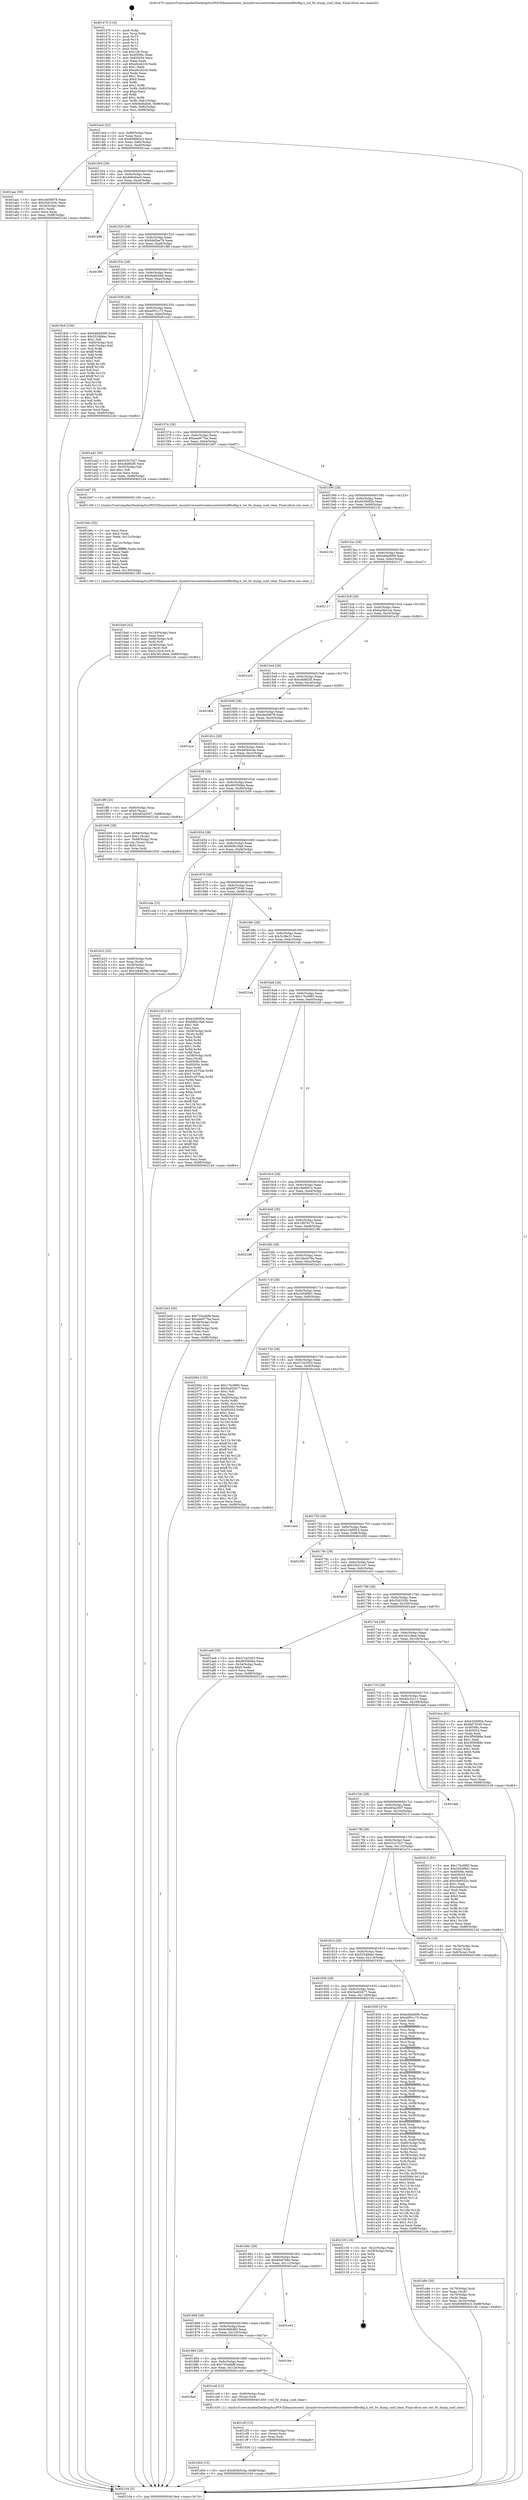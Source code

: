 digraph "0x401470" {
  label = "0x401470 (/mnt/c/Users/mathe/Desktop/tcc/POCII/binaries/extr_linuxdriversnetwirelessinteliwlwififwdbg.h_iwl_fw_dump_conf_clear_Final-ollvm.out::main(0))"
  labelloc = "t"
  node[shape=record]

  Entry [label="",width=0.3,height=0.3,shape=circle,fillcolor=black,style=filled]
  "0x4014e4" [label="{
     0x4014e4 [32]\l
     | [instrs]\l
     &nbsp;&nbsp;0x4014e4 \<+6\>: mov -0x88(%rbp),%eax\l
     &nbsp;&nbsp;0x4014ea \<+2\>: mov %eax,%ecx\l
     &nbsp;&nbsp;0x4014ec \<+6\>: sub $0x858893c3,%ecx\l
     &nbsp;&nbsp;0x4014f2 \<+6\>: mov %eax,-0x9c(%rbp)\l
     &nbsp;&nbsp;0x4014f8 \<+6\>: mov %ecx,-0xa0(%rbp)\l
     &nbsp;&nbsp;0x4014fe \<+6\>: je 0000000000401aac \<main+0x63c\>\l
  }"]
  "0x401aac" [label="{
     0x401aac [30]\l
     | [instrs]\l
     &nbsp;&nbsp;0x401aac \<+5\>: mov $0xcde56678,%eax\l
     &nbsp;&nbsp;0x401ab1 \<+5\>: mov $0x35d102fc,%ecx\l
     &nbsp;&nbsp;0x401ab6 \<+3\>: mov -0x34(%rbp),%edx\l
     &nbsp;&nbsp;0x401ab9 \<+3\>: cmp $0x1,%edx\l
     &nbsp;&nbsp;0x401abc \<+3\>: cmovl %ecx,%eax\l
     &nbsp;&nbsp;0x401abf \<+6\>: mov %eax,-0x88(%rbp)\l
     &nbsp;&nbsp;0x401ac5 \<+5\>: jmp 00000000004021d4 \<main+0xd64\>\l
  }"]
  "0x401504" [label="{
     0x401504 [28]\l
     | [instrs]\l
     &nbsp;&nbsp;0x401504 \<+5\>: jmp 0000000000401509 \<main+0x99\>\l
     &nbsp;&nbsp;0x401509 \<+6\>: mov -0x9c(%rbp),%eax\l
     &nbsp;&nbsp;0x40150f \<+5\>: sub $0x8d0e6ac0,%eax\l
     &nbsp;&nbsp;0x401514 \<+6\>: mov %eax,-0xa4(%rbp)\l
     &nbsp;&nbsp;0x40151a \<+6\>: je 0000000000401e99 \<main+0xa29\>\l
  }"]
  Exit [label="",width=0.3,height=0.3,shape=circle,fillcolor=black,style=filled,peripheries=2]
  "0x401e99" [label="{
     0x401e99\l
  }", style=dashed]
  "0x401520" [label="{
     0x401520 [28]\l
     | [instrs]\l
     &nbsp;&nbsp;0x401520 \<+5\>: jmp 0000000000401525 \<main+0xb5\>\l
     &nbsp;&nbsp;0x401525 \<+6\>: mov -0x9c(%rbp),%eax\l
     &nbsp;&nbsp;0x40152b \<+5\>: sub $0x94d5ae79,%eax\l
     &nbsp;&nbsp;0x401530 \<+6\>: mov %eax,-0xa8(%rbp)\l
     &nbsp;&nbsp;0x401536 \<+6\>: je 0000000000401f8f \<main+0xb1f\>\l
  }"]
  "0x401d04" [label="{
     0x401d04 [15]\l
     | [instrs]\l
     &nbsp;&nbsp;0x401d04 \<+10\>: movl $0xd45b5c4a,-0x88(%rbp)\l
     &nbsp;&nbsp;0x401d0e \<+5\>: jmp 00000000004021d4 \<main+0xd64\>\l
  }"]
  "0x401f8f" [label="{
     0x401f8f\l
  }", style=dashed]
  "0x40153c" [label="{
     0x40153c [28]\l
     | [instrs]\l
     &nbsp;&nbsp;0x40153c \<+5\>: jmp 0000000000401541 \<main+0xd1\>\l
     &nbsp;&nbsp;0x401541 \<+6\>: mov -0x9c(%rbp),%eax\l
     &nbsp;&nbsp;0x401547 \<+5\>: sub $0x9e4fa5b6,%eax\l
     &nbsp;&nbsp;0x40154c \<+6\>: mov %eax,-0xac(%rbp)\l
     &nbsp;&nbsp;0x401552 \<+6\>: je 00000000004018c6 \<main+0x456\>\l
  }"]
  "0x401cf5" [label="{
     0x401cf5 [15]\l
     | [instrs]\l
     &nbsp;&nbsp;0x401cf5 \<+4\>: mov -0x60(%rbp),%rax\l
     &nbsp;&nbsp;0x401cf9 \<+3\>: mov (%rax),%rax\l
     &nbsp;&nbsp;0x401cfc \<+3\>: mov %rax,%rdi\l
     &nbsp;&nbsp;0x401cff \<+5\>: call 0000000000401030 \<free@plt\>\l
     | [calls]\l
     &nbsp;&nbsp;0x401030 \{1\} (unknown)\l
  }"]
  "0x4018c6" [label="{
     0x4018c6 [106]\l
     | [instrs]\l
     &nbsp;&nbsp;0x4018c6 \<+5\>: mov $0xb48dd090,%eax\l
     &nbsp;&nbsp;0x4018cb \<+5\>: mov $0x55348dec,%ecx\l
     &nbsp;&nbsp;0x4018d0 \<+2\>: mov $0x1,%dl\l
     &nbsp;&nbsp;0x4018d2 \<+7\>: mov -0x82(%rbp),%sil\l
     &nbsp;&nbsp;0x4018d9 \<+7\>: mov -0x81(%rbp),%dil\l
     &nbsp;&nbsp;0x4018e0 \<+3\>: mov %sil,%r8b\l
     &nbsp;&nbsp;0x4018e3 \<+4\>: xor $0xff,%r8b\l
     &nbsp;&nbsp;0x4018e7 \<+3\>: mov %dil,%r9b\l
     &nbsp;&nbsp;0x4018ea \<+4\>: xor $0xff,%r9b\l
     &nbsp;&nbsp;0x4018ee \<+3\>: xor $0x1,%dl\l
     &nbsp;&nbsp;0x4018f1 \<+3\>: mov %r8b,%r10b\l
     &nbsp;&nbsp;0x4018f4 \<+4\>: and $0xff,%r10b\l
     &nbsp;&nbsp;0x4018f8 \<+3\>: and %dl,%sil\l
     &nbsp;&nbsp;0x4018fb \<+3\>: mov %r9b,%r11b\l
     &nbsp;&nbsp;0x4018fe \<+4\>: and $0xff,%r11b\l
     &nbsp;&nbsp;0x401902 \<+3\>: and %dl,%dil\l
     &nbsp;&nbsp;0x401905 \<+3\>: or %sil,%r10b\l
     &nbsp;&nbsp;0x401908 \<+3\>: or %dil,%r11b\l
     &nbsp;&nbsp;0x40190b \<+3\>: xor %r11b,%r10b\l
     &nbsp;&nbsp;0x40190e \<+3\>: or %r9b,%r8b\l
     &nbsp;&nbsp;0x401911 \<+4\>: xor $0xff,%r8b\l
     &nbsp;&nbsp;0x401915 \<+3\>: or $0x1,%dl\l
     &nbsp;&nbsp;0x401918 \<+3\>: and %dl,%r8b\l
     &nbsp;&nbsp;0x40191b \<+3\>: or %r8b,%r10b\l
     &nbsp;&nbsp;0x40191e \<+4\>: test $0x1,%r10b\l
     &nbsp;&nbsp;0x401922 \<+3\>: cmovne %ecx,%eax\l
     &nbsp;&nbsp;0x401925 \<+6\>: mov %eax,-0x88(%rbp)\l
     &nbsp;&nbsp;0x40192b \<+5\>: jmp 00000000004021d4 \<main+0xd64\>\l
  }"]
  "0x401558" [label="{
     0x401558 [28]\l
     | [instrs]\l
     &nbsp;&nbsp;0x401558 \<+5\>: jmp 000000000040155d \<main+0xed\>\l
     &nbsp;&nbsp;0x40155d \<+6\>: mov -0x9c(%rbp),%eax\l
     &nbsp;&nbsp;0x401563 \<+5\>: sub $0xa0f51c73,%eax\l
     &nbsp;&nbsp;0x401568 \<+6\>: mov %eax,-0xb0(%rbp)\l
     &nbsp;&nbsp;0x40156e \<+6\>: je 0000000000401a42 \<main+0x5d2\>\l
  }"]
  "0x4021d4" [label="{
     0x4021d4 [5]\l
     | [instrs]\l
     &nbsp;&nbsp;0x4021d4 \<+5\>: jmp 00000000004014e4 \<main+0x74\>\l
  }"]
  "0x401470" [label="{
     0x401470 [116]\l
     | [instrs]\l
     &nbsp;&nbsp;0x401470 \<+1\>: push %rbp\l
     &nbsp;&nbsp;0x401471 \<+3\>: mov %rsp,%rbp\l
     &nbsp;&nbsp;0x401474 \<+2\>: push %r15\l
     &nbsp;&nbsp;0x401476 \<+2\>: push %r14\l
     &nbsp;&nbsp;0x401478 \<+2\>: push %r13\l
     &nbsp;&nbsp;0x40147a \<+2\>: push %r12\l
     &nbsp;&nbsp;0x40147c \<+1\>: push %rbx\l
     &nbsp;&nbsp;0x40147d \<+7\>: sub $0x128,%rsp\l
     &nbsp;&nbsp;0x401484 \<+7\>: mov 0x40506c,%eax\l
     &nbsp;&nbsp;0x40148b \<+7\>: mov 0x405054,%ecx\l
     &nbsp;&nbsp;0x401492 \<+2\>: mov %eax,%edx\l
     &nbsp;&nbsp;0x401494 \<+6\>: sub $0xa9ccb2c9,%edx\l
     &nbsp;&nbsp;0x40149a \<+3\>: sub $0x1,%edx\l
     &nbsp;&nbsp;0x40149d \<+6\>: add $0xa9ccb2c9,%edx\l
     &nbsp;&nbsp;0x4014a3 \<+3\>: imul %edx,%eax\l
     &nbsp;&nbsp;0x4014a6 \<+3\>: and $0x1,%eax\l
     &nbsp;&nbsp;0x4014a9 \<+3\>: cmp $0x0,%eax\l
     &nbsp;&nbsp;0x4014ac \<+4\>: sete %r8b\l
     &nbsp;&nbsp;0x4014b0 \<+4\>: and $0x1,%r8b\l
     &nbsp;&nbsp;0x4014b4 \<+7\>: mov %r8b,-0x82(%rbp)\l
     &nbsp;&nbsp;0x4014bb \<+3\>: cmp $0xa,%ecx\l
     &nbsp;&nbsp;0x4014be \<+4\>: setl %r8b\l
     &nbsp;&nbsp;0x4014c2 \<+4\>: and $0x1,%r8b\l
     &nbsp;&nbsp;0x4014c6 \<+7\>: mov %r8b,-0x81(%rbp)\l
     &nbsp;&nbsp;0x4014cd \<+10\>: movl $0x9e4fa5b6,-0x88(%rbp)\l
     &nbsp;&nbsp;0x4014d7 \<+6\>: mov %edi,-0x8c(%rbp)\l
     &nbsp;&nbsp;0x4014dd \<+7\>: mov %rsi,-0x98(%rbp)\l
  }"]
  "0x4018a0" [label="{
     0x4018a0\l
  }", style=dashed]
  "0x401a42" [label="{
     0x401a42 [30]\l
     | [instrs]\l
     &nbsp;&nbsp;0x401a42 \<+5\>: mov $0x523c7027,%eax\l
     &nbsp;&nbsp;0x401a47 \<+5\>: mov $0xc8d8f2f5,%ecx\l
     &nbsp;&nbsp;0x401a4c \<+3\>: mov -0x35(%rbp),%dl\l
     &nbsp;&nbsp;0x401a4f \<+3\>: test $0x1,%dl\l
     &nbsp;&nbsp;0x401a52 \<+3\>: cmovne %ecx,%eax\l
     &nbsp;&nbsp;0x401a55 \<+6\>: mov %eax,-0x88(%rbp)\l
     &nbsp;&nbsp;0x401a5b \<+5\>: jmp 00000000004021d4 \<main+0xd64\>\l
  }"]
  "0x401574" [label="{
     0x401574 [28]\l
     | [instrs]\l
     &nbsp;&nbsp;0x401574 \<+5\>: jmp 0000000000401579 \<main+0x109\>\l
     &nbsp;&nbsp;0x401579 \<+6\>: mov -0x9c(%rbp),%eax\l
     &nbsp;&nbsp;0x40157f \<+5\>: sub $0xaee977ba,%eax\l
     &nbsp;&nbsp;0x401584 \<+6\>: mov %eax,-0xb4(%rbp)\l
     &nbsp;&nbsp;0x40158a \<+6\>: je 0000000000401b67 \<main+0x6f7\>\l
  }"]
  "0x401ce9" [label="{
     0x401ce9 [12]\l
     | [instrs]\l
     &nbsp;&nbsp;0x401ce9 \<+4\>: mov -0x60(%rbp),%rax\l
     &nbsp;&nbsp;0x401ced \<+3\>: mov (%rax),%rdi\l
     &nbsp;&nbsp;0x401cf0 \<+5\>: call 0000000000401450 \<iwl_fw_dump_conf_clear\>\l
     | [calls]\l
     &nbsp;&nbsp;0x401450 \{1\} (/mnt/c/Users/mathe/Desktop/tcc/POCII/binaries/extr_linuxdriversnetwirelessinteliwlwififwdbg.h_iwl_fw_dump_conf_clear_Final-ollvm.out::iwl_fw_dump_conf_clear)\l
  }"]
  "0x401b67" [label="{
     0x401b67 [5]\l
     | [instrs]\l
     &nbsp;&nbsp;0x401b67 \<+5\>: call 0000000000401160 \<next_i\>\l
     | [calls]\l
     &nbsp;&nbsp;0x401160 \{1\} (/mnt/c/Users/mathe/Desktop/tcc/POCII/binaries/extr_linuxdriversnetwirelessinteliwlwififwdbg.h_iwl_fw_dump_conf_clear_Final-ollvm.out::next_i)\l
  }"]
  "0x401590" [label="{
     0x401590 [28]\l
     | [instrs]\l
     &nbsp;&nbsp;0x401590 \<+5\>: jmp 0000000000401595 \<main+0x125\>\l
     &nbsp;&nbsp;0x401595 \<+6\>: mov -0x9c(%rbp),%eax\l
     &nbsp;&nbsp;0x40159b \<+5\>: sub $0xb3360f2b,%eax\l
     &nbsp;&nbsp;0x4015a0 \<+6\>: mov %eax,-0xb8(%rbp)\l
     &nbsp;&nbsp;0x4015a6 \<+6\>: je 000000000040215c \<main+0xcec\>\l
  }"]
  "0x401884" [label="{
     0x401884 [28]\l
     | [instrs]\l
     &nbsp;&nbsp;0x401884 \<+5\>: jmp 0000000000401889 \<main+0x419\>\l
     &nbsp;&nbsp;0x401889 \<+6\>: mov -0x9c(%rbp),%eax\l
     &nbsp;&nbsp;0x40188f \<+5\>: sub $0x725a4bf8,%eax\l
     &nbsp;&nbsp;0x401894 \<+6\>: mov %eax,-0x124(%rbp)\l
     &nbsp;&nbsp;0x40189a \<+6\>: je 0000000000401ce9 \<main+0x879\>\l
  }"]
  "0x40215c" [label="{
     0x40215c\l
  }", style=dashed]
  "0x4015ac" [label="{
     0x4015ac [28]\l
     | [instrs]\l
     &nbsp;&nbsp;0x4015ac \<+5\>: jmp 00000000004015b1 \<main+0x141\>\l
     &nbsp;&nbsp;0x4015b1 \<+6\>: mov -0x9c(%rbp),%eax\l
     &nbsp;&nbsp;0x4015b7 \<+5\>: sub $0xb48dd090,%eax\l
     &nbsp;&nbsp;0x4015bc \<+6\>: mov %eax,-0xbc(%rbp)\l
     &nbsp;&nbsp;0x4015c2 \<+6\>: je 0000000000402117 \<main+0xca7\>\l
  }"]
  "0x401fea" [label="{
     0x401fea\l
  }", style=dashed]
  "0x402117" [label="{
     0x402117\l
  }", style=dashed]
  "0x4015c8" [label="{
     0x4015c8 [28]\l
     | [instrs]\l
     &nbsp;&nbsp;0x4015c8 \<+5\>: jmp 00000000004015cd \<main+0x15d\>\l
     &nbsp;&nbsp;0x4015cd \<+6\>: mov -0x9c(%rbp),%eax\l
     &nbsp;&nbsp;0x4015d3 \<+5\>: sub $0xba36d1ee,%eax\l
     &nbsp;&nbsp;0x4015d8 \<+6\>: mov %eax,-0xc0(%rbp)\l
     &nbsp;&nbsp;0x4015de \<+6\>: je 0000000000401e25 \<main+0x9b5\>\l
  }"]
  "0x401868" [label="{
     0x401868 [28]\l
     | [instrs]\l
     &nbsp;&nbsp;0x401868 \<+5\>: jmp 000000000040186d \<main+0x3fd\>\l
     &nbsp;&nbsp;0x40186d \<+6\>: mov -0x9c(%rbp),%eax\l
     &nbsp;&nbsp;0x401873 \<+5\>: sub $0x6c9dbd83,%eax\l
     &nbsp;&nbsp;0x401878 \<+6\>: mov %eax,-0x120(%rbp)\l
     &nbsp;&nbsp;0x40187e \<+6\>: je 0000000000401fea \<main+0xb7a\>\l
  }"]
  "0x401e25" [label="{
     0x401e25\l
  }", style=dashed]
  "0x4015e4" [label="{
     0x4015e4 [28]\l
     | [instrs]\l
     &nbsp;&nbsp;0x4015e4 \<+5\>: jmp 00000000004015e9 \<main+0x179\>\l
     &nbsp;&nbsp;0x4015e9 \<+6\>: mov -0x9c(%rbp),%eax\l
     &nbsp;&nbsp;0x4015ef \<+5\>: sub $0xc8d8f2f5,%eax\l
     &nbsp;&nbsp;0x4015f4 \<+6\>: mov %eax,-0xc4(%rbp)\l
     &nbsp;&nbsp;0x4015fa \<+6\>: je 0000000000401a60 \<main+0x5f0\>\l
  }"]
  "0x401e43" [label="{
     0x401e43\l
  }", style=dashed]
  "0x401a60" [label="{
     0x401a60\l
  }", style=dashed]
  "0x401600" [label="{
     0x401600 [28]\l
     | [instrs]\l
     &nbsp;&nbsp;0x401600 \<+5\>: jmp 0000000000401605 \<main+0x195\>\l
     &nbsp;&nbsp;0x401605 \<+6\>: mov -0x9c(%rbp),%eax\l
     &nbsp;&nbsp;0x40160b \<+5\>: sub $0xcde56678,%eax\l
     &nbsp;&nbsp;0x401610 \<+6\>: mov %eax,-0xc8(%rbp)\l
     &nbsp;&nbsp;0x401616 \<+6\>: je 0000000000401aca \<main+0x65a\>\l
  }"]
  "0x40184c" [label="{
     0x40184c [28]\l
     | [instrs]\l
     &nbsp;&nbsp;0x40184c \<+5\>: jmp 0000000000401851 \<main+0x3e1\>\l
     &nbsp;&nbsp;0x401851 \<+6\>: mov -0x9c(%rbp),%eax\l
     &nbsp;&nbsp;0x401857 \<+5\>: sub $0x60af7b6e,%eax\l
     &nbsp;&nbsp;0x40185c \<+6\>: mov %eax,-0x11c(%rbp)\l
     &nbsp;&nbsp;0x401862 \<+6\>: je 0000000000401e43 \<main+0x9d3\>\l
  }"]
  "0x401aca" [label="{
     0x401aca\l
  }", style=dashed]
  "0x40161c" [label="{
     0x40161c [28]\l
     | [instrs]\l
     &nbsp;&nbsp;0x40161c \<+5\>: jmp 0000000000401621 \<main+0x1b1\>\l
     &nbsp;&nbsp;0x401621 \<+6\>: mov -0x9c(%rbp),%eax\l
     &nbsp;&nbsp;0x401627 \<+5\>: sub $0xd45b5c4a,%eax\l
     &nbsp;&nbsp;0x40162c \<+6\>: mov %eax,-0xcc(%rbp)\l
     &nbsp;&nbsp;0x401632 \<+6\>: je 0000000000401ff9 \<main+0xb89\>\l
  }"]
  "0x402105" [label="{
     0x402105 [18]\l
     | [instrs]\l
     &nbsp;&nbsp;0x402105 \<+3\>: mov -0x2c(%rbp),%eax\l
     &nbsp;&nbsp;0x402108 \<+4\>: lea -0x28(%rbp),%rsp\l
     &nbsp;&nbsp;0x40210c \<+1\>: pop %rbx\l
     &nbsp;&nbsp;0x40210d \<+2\>: pop %r12\l
     &nbsp;&nbsp;0x40210f \<+2\>: pop %r13\l
     &nbsp;&nbsp;0x402111 \<+2\>: pop %r14\l
     &nbsp;&nbsp;0x402113 \<+2\>: pop %r15\l
     &nbsp;&nbsp;0x402115 \<+1\>: pop %rbp\l
     &nbsp;&nbsp;0x402116 \<+1\>: ret\l
  }"]
  "0x401ff9" [label="{
     0x401ff9 [25]\l
     | [instrs]\l
     &nbsp;&nbsp;0x401ff9 \<+4\>: mov -0x80(%rbp),%rax\l
     &nbsp;&nbsp;0x401ffd \<+6\>: movl $0x0,(%rax)\l
     &nbsp;&nbsp;0x402003 \<+10\>: movl $0x465a2007,-0x88(%rbp)\l
     &nbsp;&nbsp;0x40200d \<+5\>: jmp 00000000004021d4 \<main+0xd64\>\l
  }"]
  "0x401638" [label="{
     0x401638 [28]\l
     | [instrs]\l
     &nbsp;&nbsp;0x401638 \<+5\>: jmp 000000000040163d \<main+0x1cd\>\l
     &nbsp;&nbsp;0x40163d \<+6\>: mov -0x9c(%rbp),%eax\l
     &nbsp;&nbsp;0x401643 \<+5\>: sub $0xd65560be,%eax\l
     &nbsp;&nbsp;0x401648 \<+6\>: mov %eax,-0xd0(%rbp)\l
     &nbsp;&nbsp;0x40164e \<+6\>: je 0000000000401b06 \<main+0x696\>\l
  }"]
  "0x401ba0" [label="{
     0x401ba0 [42]\l
     | [instrs]\l
     &nbsp;&nbsp;0x401ba0 \<+6\>: mov -0x130(%rbp),%ecx\l
     &nbsp;&nbsp;0x401ba6 \<+3\>: imul %eax,%ecx\l
     &nbsp;&nbsp;0x401ba9 \<+4\>: mov -0x60(%rbp),%r8\l
     &nbsp;&nbsp;0x401bad \<+3\>: mov (%r8),%r8\l
     &nbsp;&nbsp;0x401bb0 \<+4\>: mov -0x58(%rbp),%r9\l
     &nbsp;&nbsp;0x401bb4 \<+3\>: movslq (%r9),%r9\l
     &nbsp;&nbsp;0x401bb7 \<+4\>: mov %ecx,(%r8,%r9,4)\l
     &nbsp;&nbsp;0x401bbb \<+10\>: movl $0x3d1cfeee,-0x88(%rbp)\l
     &nbsp;&nbsp;0x401bc5 \<+5\>: jmp 00000000004021d4 \<main+0xd64\>\l
  }"]
  "0x401b06" [label="{
     0x401b06 [29]\l
     | [instrs]\l
     &nbsp;&nbsp;0x401b06 \<+4\>: mov -0x68(%rbp),%rax\l
     &nbsp;&nbsp;0x401b0a \<+6\>: movl $0x1,(%rax)\l
     &nbsp;&nbsp;0x401b10 \<+4\>: mov -0x68(%rbp),%rax\l
     &nbsp;&nbsp;0x401b14 \<+3\>: movslq (%rax),%rax\l
     &nbsp;&nbsp;0x401b17 \<+4\>: shl $0x2,%rax\l
     &nbsp;&nbsp;0x401b1b \<+3\>: mov %rax,%rdi\l
     &nbsp;&nbsp;0x401b1e \<+5\>: call 0000000000401050 \<malloc@plt\>\l
     | [calls]\l
     &nbsp;&nbsp;0x401050 \{1\} (unknown)\l
  }"]
  "0x401654" [label="{
     0x401654 [28]\l
     | [instrs]\l
     &nbsp;&nbsp;0x401654 \<+5\>: jmp 0000000000401659 \<main+0x1e9\>\l
     &nbsp;&nbsp;0x401659 \<+6\>: mov -0x9c(%rbp),%eax\l
     &nbsp;&nbsp;0x40165f \<+5\>: sub $0xfd6b18a6,%eax\l
     &nbsp;&nbsp;0x401664 \<+6\>: mov %eax,-0xd4(%rbp)\l
     &nbsp;&nbsp;0x40166a \<+6\>: je 0000000000401cda \<main+0x86a\>\l
  }"]
  "0x401b6c" [label="{
     0x401b6c [52]\l
     | [instrs]\l
     &nbsp;&nbsp;0x401b6c \<+2\>: xor %ecx,%ecx\l
     &nbsp;&nbsp;0x401b6e \<+5\>: mov $0x2,%edx\l
     &nbsp;&nbsp;0x401b73 \<+6\>: mov %edx,-0x12c(%rbp)\l
     &nbsp;&nbsp;0x401b79 \<+1\>: cltd\l
     &nbsp;&nbsp;0x401b7a \<+6\>: mov -0x12c(%rbp),%esi\l
     &nbsp;&nbsp;0x401b80 \<+2\>: idiv %esi\l
     &nbsp;&nbsp;0x401b82 \<+6\>: imul $0xfffffffe,%edx,%edx\l
     &nbsp;&nbsp;0x401b88 \<+2\>: mov %ecx,%edi\l
     &nbsp;&nbsp;0x401b8a \<+2\>: sub %edx,%edi\l
     &nbsp;&nbsp;0x401b8c \<+2\>: mov %ecx,%edx\l
     &nbsp;&nbsp;0x401b8e \<+3\>: sub $0x1,%edx\l
     &nbsp;&nbsp;0x401b91 \<+2\>: add %edx,%edi\l
     &nbsp;&nbsp;0x401b93 \<+2\>: sub %edi,%ecx\l
     &nbsp;&nbsp;0x401b95 \<+6\>: mov %ecx,-0x130(%rbp)\l
     &nbsp;&nbsp;0x401b9b \<+5\>: call 0000000000401160 \<next_i\>\l
     | [calls]\l
     &nbsp;&nbsp;0x401160 \{1\} (/mnt/c/Users/mathe/Desktop/tcc/POCII/binaries/extr_linuxdriversnetwirelessinteliwlwififwdbg.h_iwl_fw_dump_conf_clear_Final-ollvm.out::next_i)\l
  }"]
  "0x401cda" [label="{
     0x401cda [15]\l
     | [instrs]\l
     &nbsp;&nbsp;0x401cda \<+10\>: movl $0x1bb4476e,-0x88(%rbp)\l
     &nbsp;&nbsp;0x401ce4 \<+5\>: jmp 00000000004021d4 \<main+0xd64\>\l
  }"]
  "0x401670" [label="{
     0x401670 [28]\l
     | [instrs]\l
     &nbsp;&nbsp;0x401670 \<+5\>: jmp 0000000000401675 \<main+0x205\>\l
     &nbsp;&nbsp;0x401675 \<+6\>: mov -0x9c(%rbp),%eax\l
     &nbsp;&nbsp;0x40167b \<+5\>: sub $0xfef73540,%eax\l
     &nbsp;&nbsp;0x401680 \<+6\>: mov %eax,-0xd8(%rbp)\l
     &nbsp;&nbsp;0x401686 \<+6\>: je 0000000000401c25 \<main+0x7b5\>\l
  }"]
  "0x401b23" [label="{
     0x401b23 [32]\l
     | [instrs]\l
     &nbsp;&nbsp;0x401b23 \<+4\>: mov -0x60(%rbp),%rdi\l
     &nbsp;&nbsp;0x401b27 \<+3\>: mov %rax,(%rdi)\l
     &nbsp;&nbsp;0x401b2a \<+4\>: mov -0x58(%rbp),%rax\l
     &nbsp;&nbsp;0x401b2e \<+6\>: movl $0x0,(%rax)\l
     &nbsp;&nbsp;0x401b34 \<+10\>: movl $0x1bb4476e,-0x88(%rbp)\l
     &nbsp;&nbsp;0x401b3e \<+5\>: jmp 00000000004021d4 \<main+0xd64\>\l
  }"]
  "0x401c25" [label="{
     0x401c25 [181]\l
     | [instrs]\l
     &nbsp;&nbsp;0x401c25 \<+5\>: mov $0xb3360f2b,%eax\l
     &nbsp;&nbsp;0x401c2a \<+5\>: mov $0xfd6b18a6,%ecx\l
     &nbsp;&nbsp;0x401c2f \<+2\>: mov $0x1,%dl\l
     &nbsp;&nbsp;0x401c31 \<+2\>: xor %esi,%esi\l
     &nbsp;&nbsp;0x401c33 \<+4\>: mov -0x58(%rbp),%rdi\l
     &nbsp;&nbsp;0x401c37 \<+3\>: mov (%rdi),%r8d\l
     &nbsp;&nbsp;0x401c3a \<+3\>: mov %esi,%r9d\l
     &nbsp;&nbsp;0x401c3d \<+3\>: sub %r8d,%r9d\l
     &nbsp;&nbsp;0x401c40 \<+3\>: mov %esi,%r8d\l
     &nbsp;&nbsp;0x401c43 \<+4\>: sub $0x1,%r8d\l
     &nbsp;&nbsp;0x401c47 \<+3\>: add %r8d,%r9d\l
     &nbsp;&nbsp;0x401c4a \<+3\>: sub %r9d,%esi\l
     &nbsp;&nbsp;0x401c4d \<+4\>: mov -0x58(%rbp),%rdi\l
     &nbsp;&nbsp;0x401c51 \<+2\>: mov %esi,(%rdi)\l
     &nbsp;&nbsp;0x401c53 \<+7\>: mov 0x40506c,%esi\l
     &nbsp;&nbsp;0x401c5a \<+8\>: mov 0x405054,%r8d\l
     &nbsp;&nbsp;0x401c62 \<+3\>: mov %esi,%r9d\l
     &nbsp;&nbsp;0x401c65 \<+7\>: add $0x91e075da,%r9d\l
     &nbsp;&nbsp;0x401c6c \<+4\>: sub $0x1,%r9d\l
     &nbsp;&nbsp;0x401c70 \<+7\>: sub $0x91e075da,%r9d\l
     &nbsp;&nbsp;0x401c77 \<+4\>: imul %r9d,%esi\l
     &nbsp;&nbsp;0x401c7b \<+3\>: and $0x1,%esi\l
     &nbsp;&nbsp;0x401c7e \<+3\>: cmp $0x0,%esi\l
     &nbsp;&nbsp;0x401c81 \<+4\>: sete %r10b\l
     &nbsp;&nbsp;0x401c85 \<+4\>: cmp $0xa,%r8d\l
     &nbsp;&nbsp;0x401c89 \<+4\>: setl %r11b\l
     &nbsp;&nbsp;0x401c8d \<+3\>: mov %r10b,%bl\l
     &nbsp;&nbsp;0x401c90 \<+3\>: xor $0xff,%bl\l
     &nbsp;&nbsp;0x401c93 \<+3\>: mov %r11b,%r14b\l
     &nbsp;&nbsp;0x401c96 \<+4\>: xor $0xff,%r14b\l
     &nbsp;&nbsp;0x401c9a \<+3\>: xor $0x0,%dl\l
     &nbsp;&nbsp;0x401c9d \<+3\>: mov %bl,%r15b\l
     &nbsp;&nbsp;0x401ca0 \<+4\>: and $0x0,%r15b\l
     &nbsp;&nbsp;0x401ca4 \<+3\>: and %dl,%r10b\l
     &nbsp;&nbsp;0x401ca7 \<+3\>: mov %r14b,%r12b\l
     &nbsp;&nbsp;0x401caa \<+4\>: and $0x0,%r12b\l
     &nbsp;&nbsp;0x401cae \<+3\>: and %dl,%r11b\l
     &nbsp;&nbsp;0x401cb1 \<+3\>: or %r10b,%r15b\l
     &nbsp;&nbsp;0x401cb4 \<+3\>: or %r11b,%r12b\l
     &nbsp;&nbsp;0x401cb7 \<+3\>: xor %r12b,%r15b\l
     &nbsp;&nbsp;0x401cba \<+3\>: or %r14b,%bl\l
     &nbsp;&nbsp;0x401cbd \<+3\>: xor $0xff,%bl\l
     &nbsp;&nbsp;0x401cc0 \<+3\>: or $0x0,%dl\l
     &nbsp;&nbsp;0x401cc3 \<+2\>: and %dl,%bl\l
     &nbsp;&nbsp;0x401cc5 \<+3\>: or %bl,%r15b\l
     &nbsp;&nbsp;0x401cc8 \<+4\>: test $0x1,%r15b\l
     &nbsp;&nbsp;0x401ccc \<+3\>: cmovne %ecx,%eax\l
     &nbsp;&nbsp;0x401ccf \<+6\>: mov %eax,-0x88(%rbp)\l
     &nbsp;&nbsp;0x401cd5 \<+5\>: jmp 00000000004021d4 \<main+0xd64\>\l
  }"]
  "0x40168c" [label="{
     0x40168c [28]\l
     | [instrs]\l
     &nbsp;&nbsp;0x40168c \<+5\>: jmp 0000000000401691 \<main+0x221\>\l
     &nbsp;&nbsp;0x401691 \<+6\>: mov -0x9c(%rbp),%eax\l
     &nbsp;&nbsp;0x401697 \<+5\>: sub $0x5c36e31,%eax\l
     &nbsp;&nbsp;0x40169c \<+6\>: mov %eax,-0xdc(%rbp)\l
     &nbsp;&nbsp;0x4016a2 \<+6\>: je 00000000004021ab \<main+0xd3b\>\l
  }"]
  "0x401a8e" [label="{
     0x401a8e [30]\l
     | [instrs]\l
     &nbsp;&nbsp;0x401a8e \<+4\>: mov -0x70(%rbp),%rdi\l
     &nbsp;&nbsp;0x401a92 \<+2\>: mov %eax,(%rdi)\l
     &nbsp;&nbsp;0x401a94 \<+4\>: mov -0x70(%rbp),%rdi\l
     &nbsp;&nbsp;0x401a98 \<+2\>: mov (%rdi),%eax\l
     &nbsp;&nbsp;0x401a9a \<+3\>: mov %eax,-0x34(%rbp)\l
     &nbsp;&nbsp;0x401a9d \<+10\>: movl $0x858893c3,-0x88(%rbp)\l
     &nbsp;&nbsp;0x401aa7 \<+5\>: jmp 00000000004021d4 \<main+0xd64\>\l
  }"]
  "0x4021ab" [label="{
     0x4021ab\l
  }", style=dashed]
  "0x4016a8" [label="{
     0x4016a8 [28]\l
     | [instrs]\l
     &nbsp;&nbsp;0x4016a8 \<+5\>: jmp 00000000004016ad \<main+0x23d\>\l
     &nbsp;&nbsp;0x4016ad \<+6\>: mov -0x9c(%rbp),%eax\l
     &nbsp;&nbsp;0x4016b3 \<+5\>: sub $0x17bc99f3,%eax\l
     &nbsp;&nbsp;0x4016b8 \<+6\>: mov %eax,-0xe0(%rbp)\l
     &nbsp;&nbsp;0x4016be \<+6\>: je 00000000004021bf \<main+0xd4f\>\l
  }"]
  "0x401830" [label="{
     0x401830 [28]\l
     | [instrs]\l
     &nbsp;&nbsp;0x401830 \<+5\>: jmp 0000000000401835 \<main+0x3c5\>\l
     &nbsp;&nbsp;0x401835 \<+6\>: mov -0x9c(%rbp),%eax\l
     &nbsp;&nbsp;0x40183b \<+5\>: sub $0x5a402b77,%eax\l
     &nbsp;&nbsp;0x401840 \<+6\>: mov %eax,-0x118(%rbp)\l
     &nbsp;&nbsp;0x401846 \<+6\>: je 0000000000402105 \<main+0xc95\>\l
  }"]
  "0x4021bf" [label="{
     0x4021bf\l
  }", style=dashed]
  "0x4016c4" [label="{
     0x4016c4 [28]\l
     | [instrs]\l
     &nbsp;&nbsp;0x4016c4 \<+5\>: jmp 00000000004016c9 \<main+0x259\>\l
     &nbsp;&nbsp;0x4016c9 \<+6\>: mov -0x9c(%rbp),%eax\l
     &nbsp;&nbsp;0x4016cf \<+5\>: sub $0x18e06f12,%eax\l
     &nbsp;&nbsp;0x4016d4 \<+6\>: mov %eax,-0xe4(%rbp)\l
     &nbsp;&nbsp;0x4016da \<+6\>: je 0000000000401d13 \<main+0x8a3\>\l
  }"]
  "0x401930" [label="{
     0x401930 [274]\l
     | [instrs]\l
     &nbsp;&nbsp;0x401930 \<+5\>: mov $0xb48dd090,%eax\l
     &nbsp;&nbsp;0x401935 \<+5\>: mov $0xa0f51c73,%ecx\l
     &nbsp;&nbsp;0x40193a \<+2\>: xor %edx,%edx\l
     &nbsp;&nbsp;0x40193c \<+3\>: mov %rsp,%rsi\l
     &nbsp;&nbsp;0x40193f \<+4\>: add $0xfffffffffffffff0,%rsi\l
     &nbsp;&nbsp;0x401943 \<+3\>: mov %rsi,%rsp\l
     &nbsp;&nbsp;0x401946 \<+4\>: mov %rsi,-0x80(%rbp)\l
     &nbsp;&nbsp;0x40194a \<+3\>: mov %rsp,%rsi\l
     &nbsp;&nbsp;0x40194d \<+4\>: add $0xfffffffffffffff0,%rsi\l
     &nbsp;&nbsp;0x401951 \<+3\>: mov %rsi,%rsp\l
     &nbsp;&nbsp;0x401954 \<+3\>: mov %rsp,%rdi\l
     &nbsp;&nbsp;0x401957 \<+4\>: add $0xfffffffffffffff0,%rdi\l
     &nbsp;&nbsp;0x40195b \<+3\>: mov %rdi,%rsp\l
     &nbsp;&nbsp;0x40195e \<+4\>: mov %rdi,-0x78(%rbp)\l
     &nbsp;&nbsp;0x401962 \<+3\>: mov %rsp,%rdi\l
     &nbsp;&nbsp;0x401965 \<+4\>: add $0xfffffffffffffff0,%rdi\l
     &nbsp;&nbsp;0x401969 \<+3\>: mov %rdi,%rsp\l
     &nbsp;&nbsp;0x40196c \<+4\>: mov %rdi,-0x70(%rbp)\l
     &nbsp;&nbsp;0x401970 \<+3\>: mov %rsp,%rdi\l
     &nbsp;&nbsp;0x401973 \<+4\>: add $0xfffffffffffffff0,%rdi\l
     &nbsp;&nbsp;0x401977 \<+3\>: mov %rdi,%rsp\l
     &nbsp;&nbsp;0x40197a \<+4\>: mov %rdi,-0x68(%rbp)\l
     &nbsp;&nbsp;0x40197e \<+3\>: mov %rsp,%rdi\l
     &nbsp;&nbsp;0x401981 \<+4\>: add $0xfffffffffffffff0,%rdi\l
     &nbsp;&nbsp;0x401985 \<+3\>: mov %rdi,%rsp\l
     &nbsp;&nbsp;0x401988 \<+4\>: mov %rdi,-0x60(%rbp)\l
     &nbsp;&nbsp;0x40198c \<+3\>: mov %rsp,%rdi\l
     &nbsp;&nbsp;0x40198f \<+4\>: add $0xfffffffffffffff0,%rdi\l
     &nbsp;&nbsp;0x401993 \<+3\>: mov %rdi,%rsp\l
     &nbsp;&nbsp;0x401996 \<+4\>: mov %rdi,-0x58(%rbp)\l
     &nbsp;&nbsp;0x40199a \<+3\>: mov %rsp,%rdi\l
     &nbsp;&nbsp;0x40199d \<+4\>: add $0xfffffffffffffff0,%rdi\l
     &nbsp;&nbsp;0x4019a1 \<+3\>: mov %rdi,%rsp\l
     &nbsp;&nbsp;0x4019a4 \<+4\>: mov %rdi,-0x50(%rbp)\l
     &nbsp;&nbsp;0x4019a8 \<+3\>: mov %rsp,%rdi\l
     &nbsp;&nbsp;0x4019ab \<+4\>: add $0xfffffffffffffff0,%rdi\l
     &nbsp;&nbsp;0x4019af \<+3\>: mov %rdi,%rsp\l
     &nbsp;&nbsp;0x4019b2 \<+4\>: mov %rdi,-0x48(%rbp)\l
     &nbsp;&nbsp;0x4019b6 \<+3\>: mov %rsp,%rdi\l
     &nbsp;&nbsp;0x4019b9 \<+4\>: add $0xfffffffffffffff0,%rdi\l
     &nbsp;&nbsp;0x4019bd \<+3\>: mov %rdi,%rsp\l
     &nbsp;&nbsp;0x4019c0 \<+4\>: mov %rdi,-0x40(%rbp)\l
     &nbsp;&nbsp;0x4019c4 \<+4\>: mov -0x80(%rbp),%rdi\l
     &nbsp;&nbsp;0x4019c8 \<+6\>: movl $0x0,(%rdi)\l
     &nbsp;&nbsp;0x4019ce \<+7\>: mov -0x8c(%rbp),%r8d\l
     &nbsp;&nbsp;0x4019d5 \<+3\>: mov %r8d,(%rsi)\l
     &nbsp;&nbsp;0x4019d8 \<+4\>: mov -0x78(%rbp),%rdi\l
     &nbsp;&nbsp;0x4019dc \<+7\>: mov -0x98(%rbp),%r9\l
     &nbsp;&nbsp;0x4019e3 \<+3\>: mov %r9,(%rdi)\l
     &nbsp;&nbsp;0x4019e6 \<+3\>: cmpl $0x2,(%rsi)\l
     &nbsp;&nbsp;0x4019e9 \<+4\>: setne %r10b\l
     &nbsp;&nbsp;0x4019ed \<+4\>: and $0x1,%r10b\l
     &nbsp;&nbsp;0x4019f1 \<+4\>: mov %r10b,-0x35(%rbp)\l
     &nbsp;&nbsp;0x4019f5 \<+8\>: mov 0x40506c,%r11d\l
     &nbsp;&nbsp;0x4019fd \<+7\>: mov 0x405054,%ebx\l
     &nbsp;&nbsp;0x401a04 \<+3\>: sub $0x1,%edx\l
     &nbsp;&nbsp;0x401a07 \<+3\>: mov %r11d,%r14d\l
     &nbsp;&nbsp;0x401a0a \<+3\>: add %edx,%r14d\l
     &nbsp;&nbsp;0x401a0d \<+4\>: imul %r14d,%r11d\l
     &nbsp;&nbsp;0x401a11 \<+4\>: and $0x1,%r11d\l
     &nbsp;&nbsp;0x401a15 \<+4\>: cmp $0x0,%r11d\l
     &nbsp;&nbsp;0x401a19 \<+4\>: sete %r10b\l
     &nbsp;&nbsp;0x401a1d \<+3\>: cmp $0xa,%ebx\l
     &nbsp;&nbsp;0x401a20 \<+4\>: setl %r15b\l
     &nbsp;&nbsp;0x401a24 \<+3\>: mov %r10b,%r12b\l
     &nbsp;&nbsp;0x401a27 \<+3\>: and %r15b,%r12b\l
     &nbsp;&nbsp;0x401a2a \<+3\>: xor %r15b,%r10b\l
     &nbsp;&nbsp;0x401a2d \<+3\>: or %r10b,%r12b\l
     &nbsp;&nbsp;0x401a30 \<+4\>: test $0x1,%r12b\l
     &nbsp;&nbsp;0x401a34 \<+3\>: cmovne %ecx,%eax\l
     &nbsp;&nbsp;0x401a37 \<+6\>: mov %eax,-0x88(%rbp)\l
     &nbsp;&nbsp;0x401a3d \<+5\>: jmp 00000000004021d4 \<main+0xd64\>\l
  }"]
  "0x401d13" [label="{
     0x401d13\l
  }", style=dashed]
  "0x4016e0" [label="{
     0x4016e0 [28]\l
     | [instrs]\l
     &nbsp;&nbsp;0x4016e0 \<+5\>: jmp 00000000004016e5 \<main+0x275\>\l
     &nbsp;&nbsp;0x4016e5 \<+6\>: mov -0x9c(%rbp),%eax\l
     &nbsp;&nbsp;0x4016eb \<+5\>: sub $0x19976170,%eax\l
     &nbsp;&nbsp;0x4016f0 \<+6\>: mov %eax,-0xe8(%rbp)\l
     &nbsp;&nbsp;0x4016f6 \<+6\>: je 0000000000402186 \<main+0xd16\>\l
  }"]
  "0x401814" [label="{
     0x401814 [28]\l
     | [instrs]\l
     &nbsp;&nbsp;0x401814 \<+5\>: jmp 0000000000401819 \<main+0x3a9\>\l
     &nbsp;&nbsp;0x401819 \<+6\>: mov -0x9c(%rbp),%eax\l
     &nbsp;&nbsp;0x40181f \<+5\>: sub $0x55348dec,%eax\l
     &nbsp;&nbsp;0x401824 \<+6\>: mov %eax,-0x114(%rbp)\l
     &nbsp;&nbsp;0x40182a \<+6\>: je 0000000000401930 \<main+0x4c0\>\l
  }"]
  "0x402186" [label="{
     0x402186\l
  }", style=dashed]
  "0x4016fc" [label="{
     0x4016fc [28]\l
     | [instrs]\l
     &nbsp;&nbsp;0x4016fc \<+5\>: jmp 0000000000401701 \<main+0x291\>\l
     &nbsp;&nbsp;0x401701 \<+6\>: mov -0x9c(%rbp),%eax\l
     &nbsp;&nbsp;0x401707 \<+5\>: sub $0x1bb4476e,%eax\l
     &nbsp;&nbsp;0x40170c \<+6\>: mov %eax,-0xec(%rbp)\l
     &nbsp;&nbsp;0x401712 \<+6\>: je 0000000000401b43 \<main+0x6d3\>\l
  }"]
  "0x401a7e" [label="{
     0x401a7e [16]\l
     | [instrs]\l
     &nbsp;&nbsp;0x401a7e \<+4\>: mov -0x78(%rbp),%rax\l
     &nbsp;&nbsp;0x401a82 \<+3\>: mov (%rax),%rax\l
     &nbsp;&nbsp;0x401a85 \<+4\>: mov 0x8(%rax),%rdi\l
     &nbsp;&nbsp;0x401a89 \<+5\>: call 0000000000401060 \<atoi@plt\>\l
     | [calls]\l
     &nbsp;&nbsp;0x401060 \{1\} (unknown)\l
  }"]
  "0x401b43" [label="{
     0x401b43 [36]\l
     | [instrs]\l
     &nbsp;&nbsp;0x401b43 \<+5\>: mov $0x725a4bf8,%eax\l
     &nbsp;&nbsp;0x401b48 \<+5\>: mov $0xaee977ba,%ecx\l
     &nbsp;&nbsp;0x401b4d \<+4\>: mov -0x58(%rbp),%rdx\l
     &nbsp;&nbsp;0x401b51 \<+2\>: mov (%rdx),%esi\l
     &nbsp;&nbsp;0x401b53 \<+4\>: mov -0x68(%rbp),%rdx\l
     &nbsp;&nbsp;0x401b57 \<+2\>: cmp (%rdx),%esi\l
     &nbsp;&nbsp;0x401b59 \<+3\>: cmovl %ecx,%eax\l
     &nbsp;&nbsp;0x401b5c \<+6\>: mov %eax,-0x88(%rbp)\l
     &nbsp;&nbsp;0x401b62 \<+5\>: jmp 00000000004021d4 \<main+0xd64\>\l
  }"]
  "0x401718" [label="{
     0x401718 [28]\l
     | [instrs]\l
     &nbsp;&nbsp;0x401718 \<+5\>: jmp 000000000040171d \<main+0x2ad\>\l
     &nbsp;&nbsp;0x40171d \<+6\>: mov -0x9c(%rbp),%eax\l
     &nbsp;&nbsp;0x401723 \<+5\>: sub $0x2404f9d1,%eax\l
     &nbsp;&nbsp;0x401728 \<+6\>: mov %eax,-0xf0(%rbp)\l
     &nbsp;&nbsp;0x40172e \<+6\>: je 000000000040206d \<main+0xbfd\>\l
  }"]
  "0x4017f8" [label="{
     0x4017f8 [28]\l
     | [instrs]\l
     &nbsp;&nbsp;0x4017f8 \<+5\>: jmp 00000000004017fd \<main+0x38d\>\l
     &nbsp;&nbsp;0x4017fd \<+6\>: mov -0x9c(%rbp),%eax\l
     &nbsp;&nbsp;0x401803 \<+5\>: sub $0x523c7027,%eax\l
     &nbsp;&nbsp;0x401808 \<+6\>: mov %eax,-0x110(%rbp)\l
     &nbsp;&nbsp;0x40180e \<+6\>: je 0000000000401a7e \<main+0x60e\>\l
  }"]
  "0x40206d" [label="{
     0x40206d [152]\l
     | [instrs]\l
     &nbsp;&nbsp;0x40206d \<+5\>: mov $0x17bc99f3,%eax\l
     &nbsp;&nbsp;0x402072 \<+5\>: mov $0x5a402b77,%ecx\l
     &nbsp;&nbsp;0x402077 \<+2\>: mov $0x1,%dl\l
     &nbsp;&nbsp;0x402079 \<+2\>: xor %esi,%esi\l
     &nbsp;&nbsp;0x40207b \<+4\>: mov -0x80(%rbp),%rdi\l
     &nbsp;&nbsp;0x40207f \<+3\>: mov (%rdi),%r8d\l
     &nbsp;&nbsp;0x402082 \<+4\>: mov %r8d,-0x2c(%rbp)\l
     &nbsp;&nbsp;0x402086 \<+8\>: mov 0x40506c,%r8d\l
     &nbsp;&nbsp;0x40208e \<+8\>: mov 0x405054,%r9d\l
     &nbsp;&nbsp;0x402096 \<+3\>: sub $0x1,%esi\l
     &nbsp;&nbsp;0x402099 \<+3\>: mov %r8d,%r10d\l
     &nbsp;&nbsp;0x40209c \<+3\>: add %esi,%r10d\l
     &nbsp;&nbsp;0x40209f \<+4\>: imul %r10d,%r8d\l
     &nbsp;&nbsp;0x4020a3 \<+4\>: and $0x1,%r8d\l
     &nbsp;&nbsp;0x4020a7 \<+4\>: cmp $0x0,%r8d\l
     &nbsp;&nbsp;0x4020ab \<+4\>: sete %r11b\l
     &nbsp;&nbsp;0x4020af \<+4\>: cmp $0xa,%r9d\l
     &nbsp;&nbsp;0x4020b3 \<+3\>: setl %bl\l
     &nbsp;&nbsp;0x4020b6 \<+3\>: mov %r11b,%r14b\l
     &nbsp;&nbsp;0x4020b9 \<+4\>: xor $0xff,%r14b\l
     &nbsp;&nbsp;0x4020bd \<+3\>: mov %bl,%r15b\l
     &nbsp;&nbsp;0x4020c0 \<+4\>: xor $0xff,%r15b\l
     &nbsp;&nbsp;0x4020c4 \<+3\>: xor $0x1,%dl\l
     &nbsp;&nbsp;0x4020c7 \<+3\>: mov %r14b,%r12b\l
     &nbsp;&nbsp;0x4020ca \<+4\>: and $0xff,%r12b\l
     &nbsp;&nbsp;0x4020ce \<+3\>: and %dl,%r11b\l
     &nbsp;&nbsp;0x4020d1 \<+3\>: mov %r15b,%r13b\l
     &nbsp;&nbsp;0x4020d4 \<+4\>: and $0xff,%r13b\l
     &nbsp;&nbsp;0x4020d8 \<+2\>: and %dl,%bl\l
     &nbsp;&nbsp;0x4020da \<+3\>: or %r11b,%r12b\l
     &nbsp;&nbsp;0x4020dd \<+3\>: or %bl,%r13b\l
     &nbsp;&nbsp;0x4020e0 \<+3\>: xor %r13b,%r12b\l
     &nbsp;&nbsp;0x4020e3 \<+3\>: or %r15b,%r14b\l
     &nbsp;&nbsp;0x4020e6 \<+4\>: xor $0xff,%r14b\l
     &nbsp;&nbsp;0x4020ea \<+3\>: or $0x1,%dl\l
     &nbsp;&nbsp;0x4020ed \<+3\>: and %dl,%r14b\l
     &nbsp;&nbsp;0x4020f0 \<+3\>: or %r14b,%r12b\l
     &nbsp;&nbsp;0x4020f3 \<+4\>: test $0x1,%r12b\l
     &nbsp;&nbsp;0x4020f7 \<+3\>: cmovne %ecx,%eax\l
     &nbsp;&nbsp;0x4020fa \<+6\>: mov %eax,-0x88(%rbp)\l
     &nbsp;&nbsp;0x402100 \<+5\>: jmp 00000000004021d4 \<main+0xd64\>\l
  }"]
  "0x401734" [label="{
     0x401734 [28]\l
     | [instrs]\l
     &nbsp;&nbsp;0x401734 \<+5\>: jmp 0000000000401739 \<main+0x2c9\>\l
     &nbsp;&nbsp;0x401739 \<+6\>: mov -0x9c(%rbp),%eax\l
     &nbsp;&nbsp;0x40173f \<+5\>: sub $0x27cb3353,%eax\l
     &nbsp;&nbsp;0x401744 \<+6\>: mov %eax,-0xf4(%rbp)\l
     &nbsp;&nbsp;0x40174a \<+6\>: je 0000000000401eed \<main+0xa7d\>\l
  }"]
  "0x402012" [label="{
     0x402012 [91]\l
     | [instrs]\l
     &nbsp;&nbsp;0x402012 \<+5\>: mov $0x17bc99f3,%eax\l
     &nbsp;&nbsp;0x402017 \<+5\>: mov $0x2404f9d1,%ecx\l
     &nbsp;&nbsp;0x40201c \<+7\>: mov 0x40506c,%edx\l
     &nbsp;&nbsp;0x402023 \<+7\>: mov 0x405054,%esi\l
     &nbsp;&nbsp;0x40202a \<+2\>: mov %edx,%edi\l
     &nbsp;&nbsp;0x40202c \<+6\>: add $0xc0a8552c,%edi\l
     &nbsp;&nbsp;0x402032 \<+3\>: sub $0x1,%edi\l
     &nbsp;&nbsp;0x402035 \<+6\>: sub $0xc0a8552c,%edi\l
     &nbsp;&nbsp;0x40203b \<+3\>: imul %edi,%edx\l
     &nbsp;&nbsp;0x40203e \<+3\>: and $0x1,%edx\l
     &nbsp;&nbsp;0x402041 \<+3\>: cmp $0x0,%edx\l
     &nbsp;&nbsp;0x402044 \<+4\>: sete %r8b\l
     &nbsp;&nbsp;0x402048 \<+3\>: cmp $0xa,%esi\l
     &nbsp;&nbsp;0x40204b \<+4\>: setl %r9b\l
     &nbsp;&nbsp;0x40204f \<+3\>: mov %r8b,%r10b\l
     &nbsp;&nbsp;0x402052 \<+3\>: and %r9b,%r10b\l
     &nbsp;&nbsp;0x402055 \<+3\>: xor %r9b,%r8b\l
     &nbsp;&nbsp;0x402058 \<+3\>: or %r8b,%r10b\l
     &nbsp;&nbsp;0x40205b \<+4\>: test $0x1,%r10b\l
     &nbsp;&nbsp;0x40205f \<+3\>: cmovne %ecx,%eax\l
     &nbsp;&nbsp;0x402062 \<+6\>: mov %eax,-0x88(%rbp)\l
     &nbsp;&nbsp;0x402068 \<+5\>: jmp 00000000004021d4 \<main+0xd64\>\l
  }"]
  "0x401eed" [label="{
     0x401eed\l
  }", style=dashed]
  "0x401750" [label="{
     0x401750 [28]\l
     | [instrs]\l
     &nbsp;&nbsp;0x401750 \<+5\>: jmp 0000000000401755 \<main+0x2e5\>\l
     &nbsp;&nbsp;0x401755 \<+6\>: mov -0x9c(%rbp),%eax\l
     &nbsp;&nbsp;0x40175b \<+5\>: sub $0x314d0f1d,%eax\l
     &nbsp;&nbsp;0x401760 \<+6\>: mov %eax,-0xf8(%rbp)\l
     &nbsp;&nbsp;0x401766 \<+6\>: je 0000000000401d50 \<main+0x8e0\>\l
  }"]
  "0x4017dc" [label="{
     0x4017dc [28]\l
     | [instrs]\l
     &nbsp;&nbsp;0x4017dc \<+5\>: jmp 00000000004017e1 \<main+0x371\>\l
     &nbsp;&nbsp;0x4017e1 \<+6\>: mov -0x9c(%rbp),%eax\l
     &nbsp;&nbsp;0x4017e7 \<+5\>: sub $0x465a2007,%eax\l
     &nbsp;&nbsp;0x4017ec \<+6\>: mov %eax,-0x10c(%rbp)\l
     &nbsp;&nbsp;0x4017f2 \<+6\>: je 0000000000402012 \<main+0xba2\>\l
  }"]
  "0x401d50" [label="{
     0x401d50\l
  }", style=dashed]
  "0x40176c" [label="{
     0x40176c [28]\l
     | [instrs]\l
     &nbsp;&nbsp;0x40176c \<+5\>: jmp 0000000000401771 \<main+0x301\>\l
     &nbsp;&nbsp;0x401771 \<+6\>: mov -0x9c(%rbp),%eax\l
     &nbsp;&nbsp;0x401777 \<+5\>: sub $0x33b31cd7,%eax\l
     &nbsp;&nbsp;0x40177c \<+6\>: mov %eax,-0xfc(%rbp)\l
     &nbsp;&nbsp;0x401782 \<+6\>: je 0000000000401ec3 \<main+0xa53\>\l
  }"]
  "0x401dab" [label="{
     0x401dab\l
  }", style=dashed]
  "0x401ec3" [label="{
     0x401ec3\l
  }", style=dashed]
  "0x401788" [label="{
     0x401788 [28]\l
     | [instrs]\l
     &nbsp;&nbsp;0x401788 \<+5\>: jmp 000000000040178d \<main+0x31d\>\l
     &nbsp;&nbsp;0x40178d \<+6\>: mov -0x9c(%rbp),%eax\l
     &nbsp;&nbsp;0x401793 \<+5\>: sub $0x35d102fc,%eax\l
     &nbsp;&nbsp;0x401798 \<+6\>: mov %eax,-0x100(%rbp)\l
     &nbsp;&nbsp;0x40179e \<+6\>: je 0000000000401ae8 \<main+0x678\>\l
  }"]
  "0x4017c0" [label="{
     0x4017c0 [28]\l
     | [instrs]\l
     &nbsp;&nbsp;0x4017c0 \<+5\>: jmp 00000000004017c5 \<main+0x355\>\l
     &nbsp;&nbsp;0x4017c5 \<+6\>: mov -0x9c(%rbp),%eax\l
     &nbsp;&nbsp;0x4017cb \<+5\>: sub $0x40c32c11,%eax\l
     &nbsp;&nbsp;0x4017d0 \<+6\>: mov %eax,-0x108(%rbp)\l
     &nbsp;&nbsp;0x4017d6 \<+6\>: je 0000000000401dab \<main+0x93b\>\l
  }"]
  "0x401ae8" [label="{
     0x401ae8 [30]\l
     | [instrs]\l
     &nbsp;&nbsp;0x401ae8 \<+5\>: mov $0x27cb3353,%eax\l
     &nbsp;&nbsp;0x401aed \<+5\>: mov $0xd65560be,%ecx\l
     &nbsp;&nbsp;0x401af2 \<+3\>: mov -0x34(%rbp),%edx\l
     &nbsp;&nbsp;0x401af5 \<+3\>: cmp $0x0,%edx\l
     &nbsp;&nbsp;0x401af8 \<+3\>: cmove %ecx,%eax\l
     &nbsp;&nbsp;0x401afb \<+6\>: mov %eax,-0x88(%rbp)\l
     &nbsp;&nbsp;0x401b01 \<+5\>: jmp 00000000004021d4 \<main+0xd64\>\l
  }"]
  "0x4017a4" [label="{
     0x4017a4 [28]\l
     | [instrs]\l
     &nbsp;&nbsp;0x4017a4 \<+5\>: jmp 00000000004017a9 \<main+0x339\>\l
     &nbsp;&nbsp;0x4017a9 \<+6\>: mov -0x9c(%rbp),%eax\l
     &nbsp;&nbsp;0x4017af \<+5\>: sub $0x3d1cfeee,%eax\l
     &nbsp;&nbsp;0x4017b4 \<+6\>: mov %eax,-0x104(%rbp)\l
     &nbsp;&nbsp;0x4017ba \<+6\>: je 0000000000401bca \<main+0x75a\>\l
  }"]
  "0x401bca" [label="{
     0x401bca [91]\l
     | [instrs]\l
     &nbsp;&nbsp;0x401bca \<+5\>: mov $0xb3360f2b,%eax\l
     &nbsp;&nbsp;0x401bcf \<+5\>: mov $0xfef73540,%ecx\l
     &nbsp;&nbsp;0x401bd4 \<+7\>: mov 0x40506c,%edx\l
     &nbsp;&nbsp;0x401bdb \<+7\>: mov 0x405054,%esi\l
     &nbsp;&nbsp;0x401be2 \<+2\>: mov %edx,%edi\l
     &nbsp;&nbsp;0x401be4 \<+6\>: add $0x3f56088e,%edi\l
     &nbsp;&nbsp;0x401bea \<+3\>: sub $0x1,%edi\l
     &nbsp;&nbsp;0x401bed \<+6\>: sub $0x3f56088e,%edi\l
     &nbsp;&nbsp;0x401bf3 \<+3\>: imul %edi,%edx\l
     &nbsp;&nbsp;0x401bf6 \<+3\>: and $0x1,%edx\l
     &nbsp;&nbsp;0x401bf9 \<+3\>: cmp $0x0,%edx\l
     &nbsp;&nbsp;0x401bfc \<+4\>: sete %r8b\l
     &nbsp;&nbsp;0x401c00 \<+3\>: cmp $0xa,%esi\l
     &nbsp;&nbsp;0x401c03 \<+4\>: setl %r9b\l
     &nbsp;&nbsp;0x401c07 \<+3\>: mov %r8b,%r10b\l
     &nbsp;&nbsp;0x401c0a \<+3\>: and %r9b,%r10b\l
     &nbsp;&nbsp;0x401c0d \<+3\>: xor %r9b,%r8b\l
     &nbsp;&nbsp;0x401c10 \<+3\>: or %r8b,%r10b\l
     &nbsp;&nbsp;0x401c13 \<+4\>: test $0x1,%r10b\l
     &nbsp;&nbsp;0x401c17 \<+3\>: cmovne %ecx,%eax\l
     &nbsp;&nbsp;0x401c1a \<+6\>: mov %eax,-0x88(%rbp)\l
     &nbsp;&nbsp;0x401c20 \<+5\>: jmp 00000000004021d4 \<main+0xd64\>\l
  }"]
  Entry -> "0x401470" [label=" 1"]
  "0x4014e4" -> "0x401aac" [label=" 1"]
  "0x4014e4" -> "0x401504" [label=" 17"]
  "0x402105" -> Exit [label=" 1"]
  "0x401504" -> "0x401e99" [label=" 0"]
  "0x401504" -> "0x401520" [label=" 17"]
  "0x40206d" -> "0x4021d4" [label=" 1"]
  "0x401520" -> "0x401f8f" [label=" 0"]
  "0x401520" -> "0x40153c" [label=" 17"]
  "0x402012" -> "0x4021d4" [label=" 1"]
  "0x40153c" -> "0x4018c6" [label=" 1"]
  "0x40153c" -> "0x401558" [label=" 16"]
  "0x4018c6" -> "0x4021d4" [label=" 1"]
  "0x401470" -> "0x4014e4" [label=" 1"]
  "0x4021d4" -> "0x4014e4" [label=" 17"]
  "0x401ff9" -> "0x4021d4" [label=" 1"]
  "0x401558" -> "0x401a42" [label=" 1"]
  "0x401558" -> "0x401574" [label=" 15"]
  "0x401d04" -> "0x4021d4" [label=" 1"]
  "0x401574" -> "0x401b67" [label=" 1"]
  "0x401574" -> "0x401590" [label=" 14"]
  "0x401cf5" -> "0x401d04" [label=" 1"]
  "0x401590" -> "0x40215c" [label=" 0"]
  "0x401590" -> "0x4015ac" [label=" 14"]
  "0x401884" -> "0x4018a0" [label=" 0"]
  "0x4015ac" -> "0x402117" [label=" 0"]
  "0x4015ac" -> "0x4015c8" [label=" 14"]
  "0x401884" -> "0x401ce9" [label=" 1"]
  "0x4015c8" -> "0x401e25" [label=" 0"]
  "0x4015c8" -> "0x4015e4" [label=" 14"]
  "0x401868" -> "0x401884" [label=" 1"]
  "0x4015e4" -> "0x401a60" [label=" 0"]
  "0x4015e4" -> "0x401600" [label=" 14"]
  "0x401868" -> "0x401fea" [label=" 0"]
  "0x401600" -> "0x401aca" [label=" 0"]
  "0x401600" -> "0x40161c" [label=" 14"]
  "0x40184c" -> "0x401868" [label=" 1"]
  "0x40161c" -> "0x401ff9" [label=" 1"]
  "0x40161c" -> "0x401638" [label=" 13"]
  "0x40184c" -> "0x401e43" [label=" 0"]
  "0x401638" -> "0x401b06" [label=" 1"]
  "0x401638" -> "0x401654" [label=" 12"]
  "0x401830" -> "0x40184c" [label=" 1"]
  "0x401654" -> "0x401cda" [label=" 1"]
  "0x401654" -> "0x401670" [label=" 11"]
  "0x401830" -> "0x402105" [label=" 1"]
  "0x401670" -> "0x401c25" [label=" 1"]
  "0x401670" -> "0x40168c" [label=" 10"]
  "0x401ce9" -> "0x401cf5" [label=" 1"]
  "0x40168c" -> "0x4021ab" [label=" 0"]
  "0x40168c" -> "0x4016a8" [label=" 10"]
  "0x401cda" -> "0x4021d4" [label=" 1"]
  "0x4016a8" -> "0x4021bf" [label=" 0"]
  "0x4016a8" -> "0x4016c4" [label=" 10"]
  "0x401bca" -> "0x4021d4" [label=" 1"]
  "0x4016c4" -> "0x401d13" [label=" 0"]
  "0x4016c4" -> "0x4016e0" [label=" 10"]
  "0x401ba0" -> "0x4021d4" [label=" 1"]
  "0x4016e0" -> "0x402186" [label=" 0"]
  "0x4016e0" -> "0x4016fc" [label=" 10"]
  "0x401b67" -> "0x401b6c" [label=" 1"]
  "0x4016fc" -> "0x401b43" [label=" 2"]
  "0x4016fc" -> "0x401718" [label=" 8"]
  "0x401b43" -> "0x4021d4" [label=" 2"]
  "0x401718" -> "0x40206d" [label=" 1"]
  "0x401718" -> "0x401734" [label=" 7"]
  "0x401b06" -> "0x401b23" [label=" 1"]
  "0x401734" -> "0x401eed" [label=" 0"]
  "0x401734" -> "0x401750" [label=" 7"]
  "0x401ae8" -> "0x4021d4" [label=" 1"]
  "0x401750" -> "0x401d50" [label=" 0"]
  "0x401750" -> "0x40176c" [label=" 7"]
  "0x401a8e" -> "0x4021d4" [label=" 1"]
  "0x40176c" -> "0x401ec3" [label=" 0"]
  "0x40176c" -> "0x401788" [label=" 7"]
  "0x401a7e" -> "0x401a8e" [label=" 1"]
  "0x401788" -> "0x401ae8" [label=" 1"]
  "0x401788" -> "0x4017a4" [label=" 6"]
  "0x401930" -> "0x4021d4" [label=" 1"]
  "0x4017a4" -> "0x401bca" [label=" 1"]
  "0x4017a4" -> "0x4017c0" [label=" 5"]
  "0x401a42" -> "0x4021d4" [label=" 1"]
  "0x4017c0" -> "0x401dab" [label=" 0"]
  "0x4017c0" -> "0x4017dc" [label=" 5"]
  "0x401aac" -> "0x4021d4" [label=" 1"]
  "0x4017dc" -> "0x402012" [label=" 1"]
  "0x4017dc" -> "0x4017f8" [label=" 4"]
  "0x401b23" -> "0x4021d4" [label=" 1"]
  "0x4017f8" -> "0x401a7e" [label=" 1"]
  "0x4017f8" -> "0x401814" [label=" 3"]
  "0x401b6c" -> "0x401ba0" [label=" 1"]
  "0x401814" -> "0x401930" [label=" 1"]
  "0x401814" -> "0x401830" [label=" 2"]
  "0x401c25" -> "0x4021d4" [label=" 1"]
}
